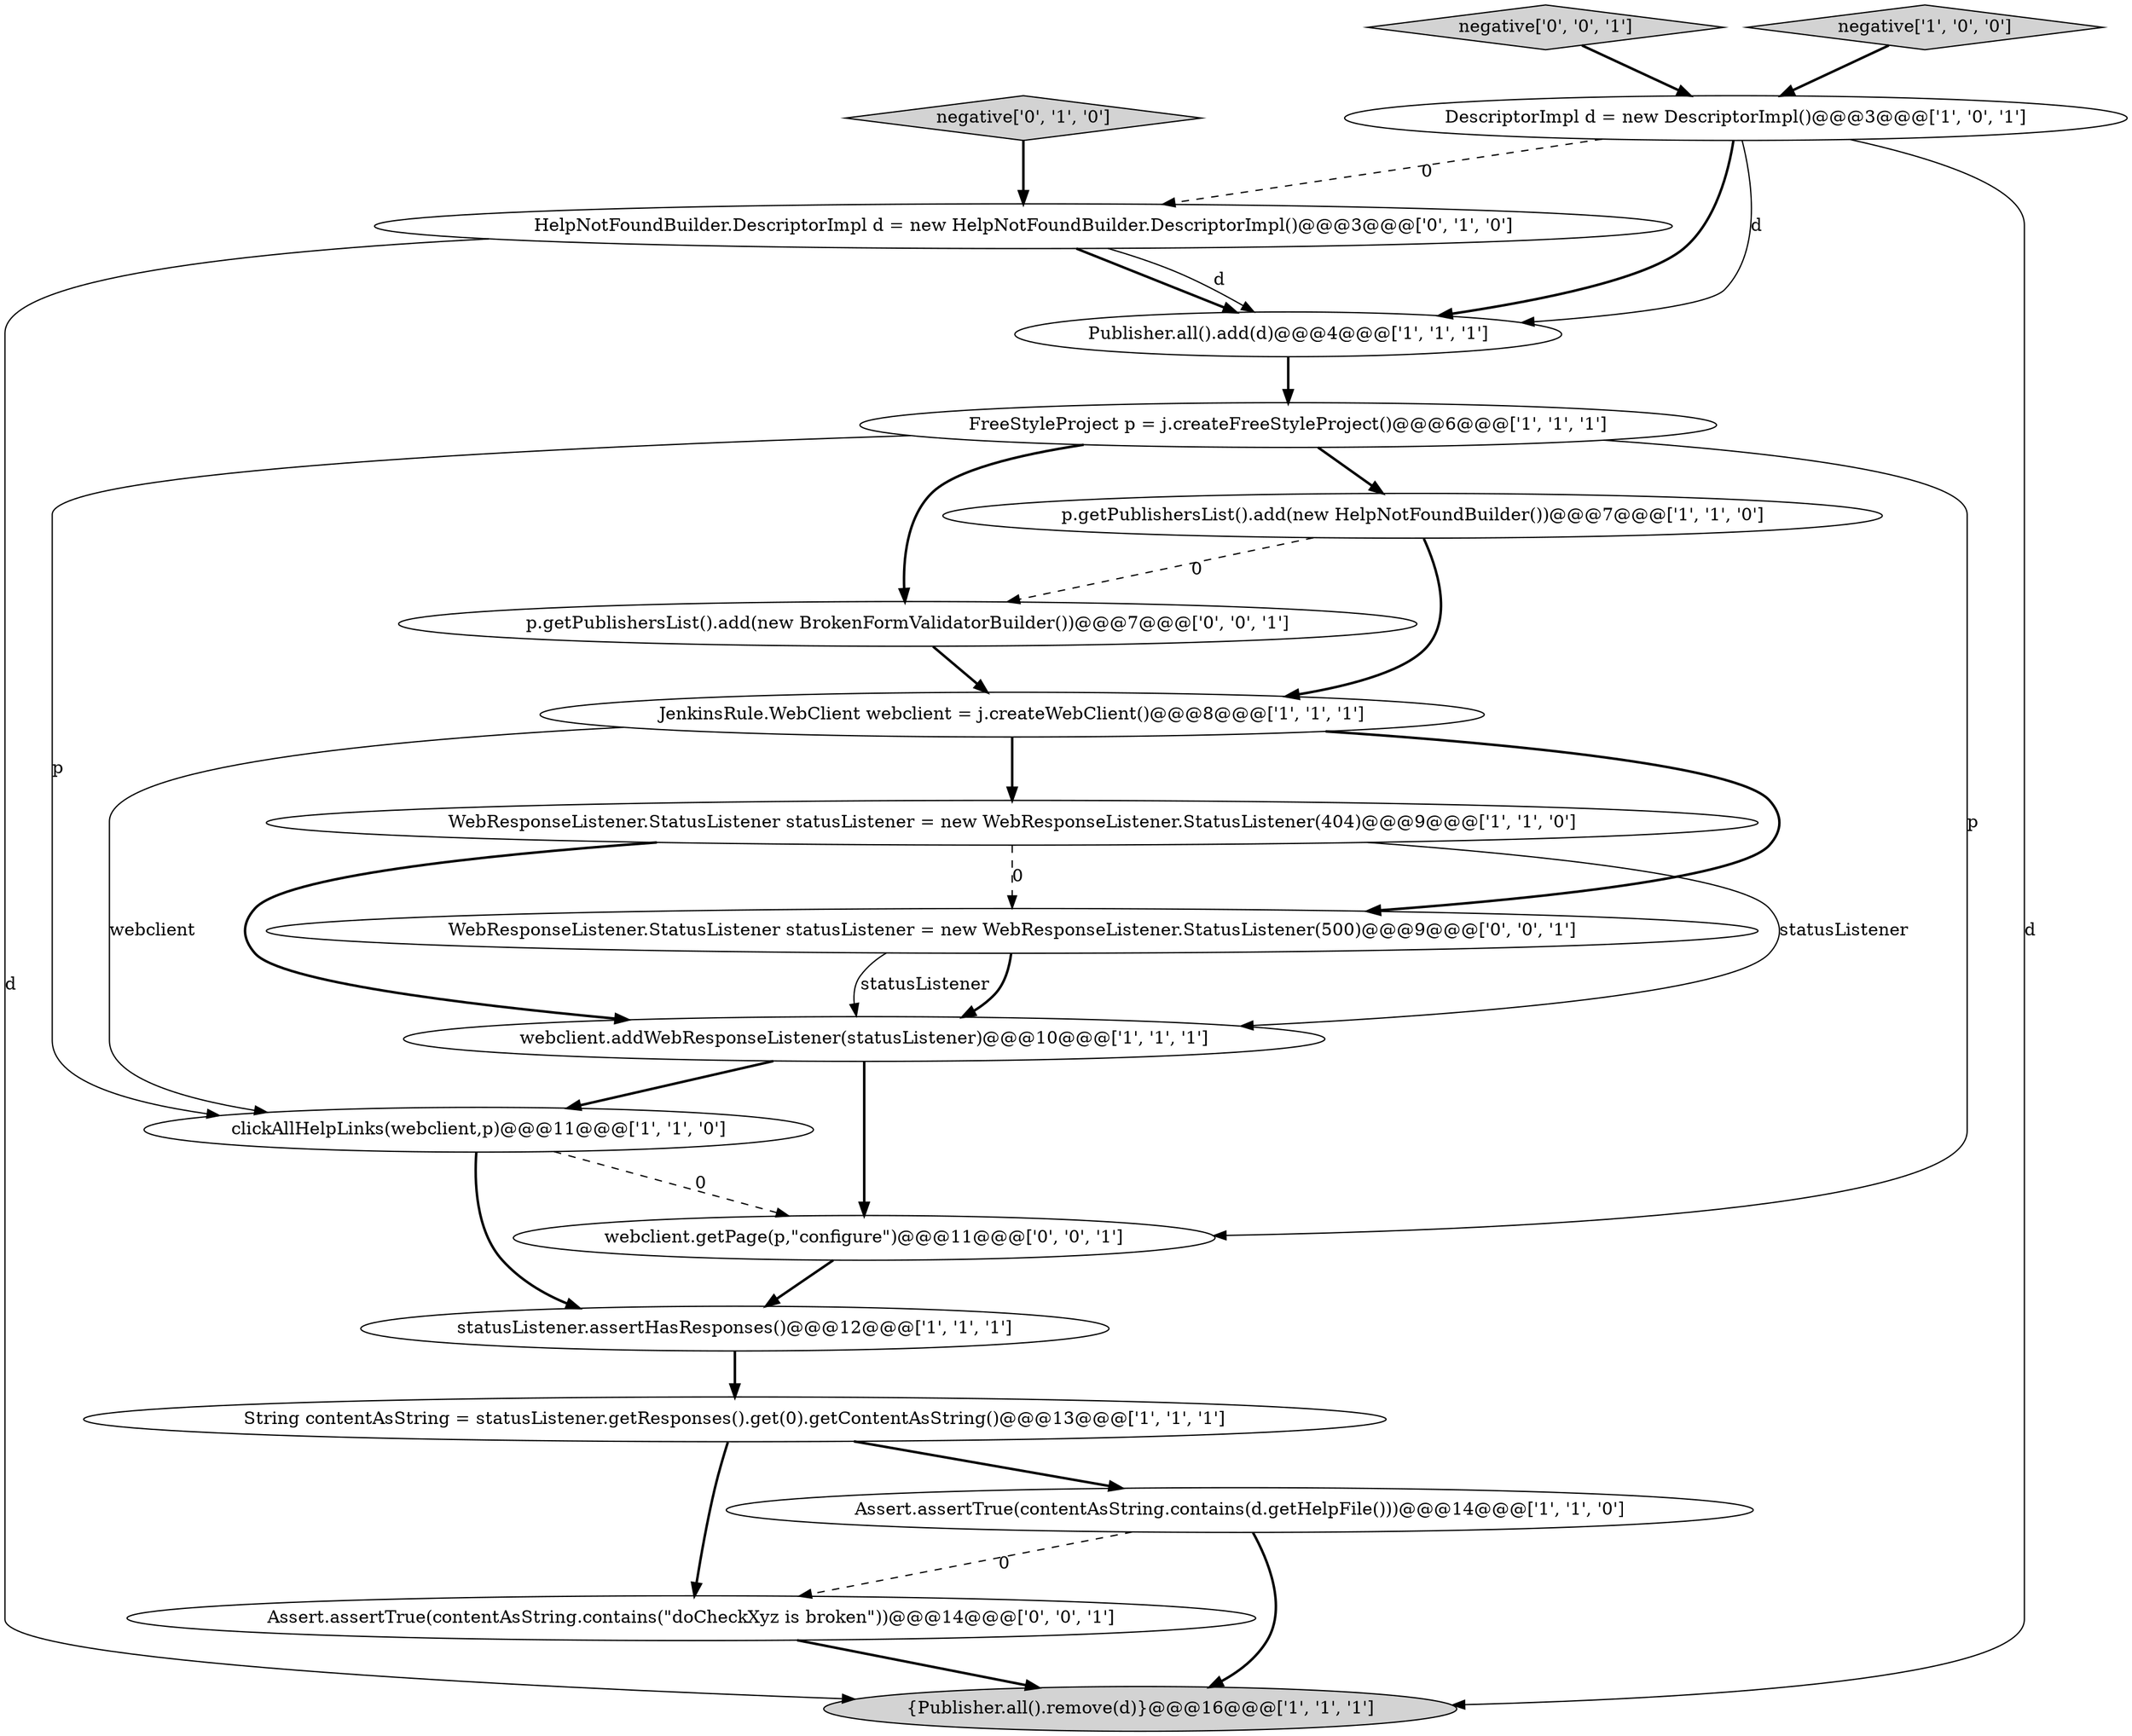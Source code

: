 digraph {
12 [style = filled, label = "Publisher.all().add(d)@@@4@@@['1', '1', '1']", fillcolor = white, shape = ellipse image = "AAA0AAABBB1BBB"];
15 [style = filled, label = "p.getPublishersList().add(new BrokenFormValidatorBuilder())@@@7@@@['0', '0', '1']", fillcolor = white, shape = ellipse image = "AAA0AAABBB3BBB"];
18 [style = filled, label = "Assert.assertTrue(contentAsString.contains(\"doCheckXyz is broken\"))@@@14@@@['0', '0', '1']", fillcolor = white, shape = ellipse image = "AAA0AAABBB3BBB"];
0 [style = filled, label = "FreeStyleProject p = j.createFreeStyleProject()@@@6@@@['1', '1', '1']", fillcolor = white, shape = ellipse image = "AAA0AAABBB1BBB"];
3 [style = filled, label = "{Publisher.all().remove(d)}@@@16@@@['1', '1', '1']", fillcolor = lightgray, shape = ellipse image = "AAA0AAABBB1BBB"];
1 [style = filled, label = "WebResponseListener.StatusListener statusListener = new WebResponseListener.StatusListener(404)@@@9@@@['1', '1', '0']", fillcolor = white, shape = ellipse image = "AAA0AAABBB1BBB"];
13 [style = filled, label = "HelpNotFoundBuilder.DescriptorImpl d = new HelpNotFoundBuilder.DescriptorImpl()@@@3@@@['0', '1', '0']", fillcolor = white, shape = ellipse image = "AAA1AAABBB2BBB"];
17 [style = filled, label = "webclient.getPage(p,\"configure\")@@@11@@@['0', '0', '1']", fillcolor = white, shape = ellipse image = "AAA0AAABBB3BBB"];
6 [style = filled, label = "statusListener.assertHasResponses()@@@12@@@['1', '1', '1']", fillcolor = white, shape = ellipse image = "AAA0AAABBB1BBB"];
11 [style = filled, label = "clickAllHelpLinks(webclient,p)@@@11@@@['1', '1', '0']", fillcolor = white, shape = ellipse image = "AAA0AAABBB1BBB"];
7 [style = filled, label = "webclient.addWebResponseListener(statusListener)@@@10@@@['1', '1', '1']", fillcolor = white, shape = ellipse image = "AAA0AAABBB1BBB"];
19 [style = filled, label = "negative['0', '0', '1']", fillcolor = lightgray, shape = diamond image = "AAA0AAABBB3BBB"];
2 [style = filled, label = "JenkinsRule.WebClient webclient = j.createWebClient()@@@8@@@['1', '1', '1']", fillcolor = white, shape = ellipse image = "AAA0AAABBB1BBB"];
16 [style = filled, label = "WebResponseListener.StatusListener statusListener = new WebResponseListener.StatusListener(500)@@@9@@@['0', '0', '1']", fillcolor = white, shape = ellipse image = "AAA0AAABBB3BBB"];
4 [style = filled, label = "String contentAsString = statusListener.getResponses().get(0).getContentAsString()@@@13@@@['1', '1', '1']", fillcolor = white, shape = ellipse image = "AAA0AAABBB1BBB"];
9 [style = filled, label = "DescriptorImpl d = new DescriptorImpl()@@@3@@@['1', '0', '1']", fillcolor = white, shape = ellipse image = "AAA0AAABBB1BBB"];
14 [style = filled, label = "negative['0', '1', '0']", fillcolor = lightgray, shape = diamond image = "AAA0AAABBB2BBB"];
8 [style = filled, label = "p.getPublishersList().add(new HelpNotFoundBuilder())@@@7@@@['1', '1', '0']", fillcolor = white, shape = ellipse image = "AAA0AAABBB1BBB"];
5 [style = filled, label = "negative['1', '0', '0']", fillcolor = lightgray, shape = diamond image = "AAA0AAABBB1BBB"];
10 [style = filled, label = "Assert.assertTrue(contentAsString.contains(d.getHelpFile()))@@@14@@@['1', '1', '0']", fillcolor = white, shape = ellipse image = "AAA0AAABBB1BBB"];
18->3 [style = bold, label=""];
12->0 [style = bold, label=""];
0->17 [style = solid, label="p"];
19->9 [style = bold, label=""];
6->4 [style = bold, label=""];
10->18 [style = dashed, label="0"];
4->18 [style = bold, label=""];
0->11 [style = solid, label="p"];
14->13 [style = bold, label=""];
0->8 [style = bold, label=""];
11->6 [style = bold, label=""];
7->11 [style = bold, label=""];
5->9 [style = bold, label=""];
11->17 [style = dashed, label="0"];
15->2 [style = bold, label=""];
10->3 [style = bold, label=""];
9->13 [style = dashed, label="0"];
13->12 [style = bold, label=""];
8->2 [style = bold, label=""];
0->15 [style = bold, label=""];
17->6 [style = bold, label=""];
9->3 [style = solid, label="d"];
2->11 [style = solid, label="webclient"];
8->15 [style = dashed, label="0"];
2->1 [style = bold, label=""];
13->3 [style = solid, label="d"];
1->16 [style = dashed, label="0"];
4->10 [style = bold, label=""];
7->17 [style = bold, label=""];
2->16 [style = bold, label=""];
16->7 [style = bold, label=""];
1->7 [style = bold, label=""];
16->7 [style = solid, label="statusListener"];
13->12 [style = solid, label="d"];
9->12 [style = solid, label="d"];
1->7 [style = solid, label="statusListener"];
9->12 [style = bold, label=""];
}
